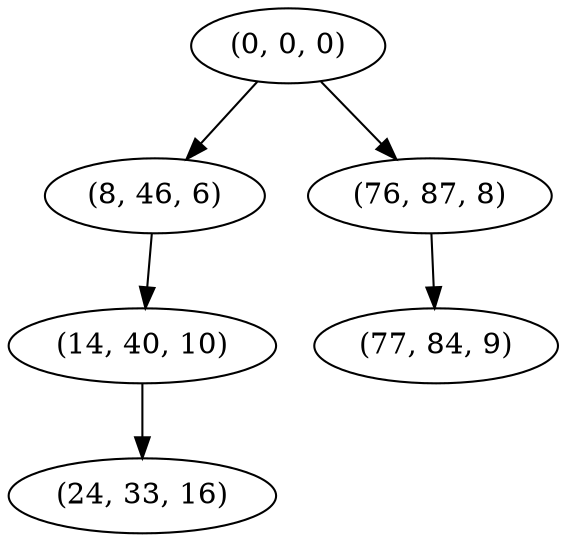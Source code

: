 digraph tree {
    "(0, 0, 0)";
    "(8, 46, 6)";
    "(14, 40, 10)";
    "(24, 33, 16)";
    "(76, 87, 8)";
    "(77, 84, 9)";
    "(0, 0, 0)" -> "(8, 46, 6)";
    "(0, 0, 0)" -> "(76, 87, 8)";
    "(8, 46, 6)" -> "(14, 40, 10)";
    "(14, 40, 10)" -> "(24, 33, 16)";
    "(76, 87, 8)" -> "(77, 84, 9)";
}
